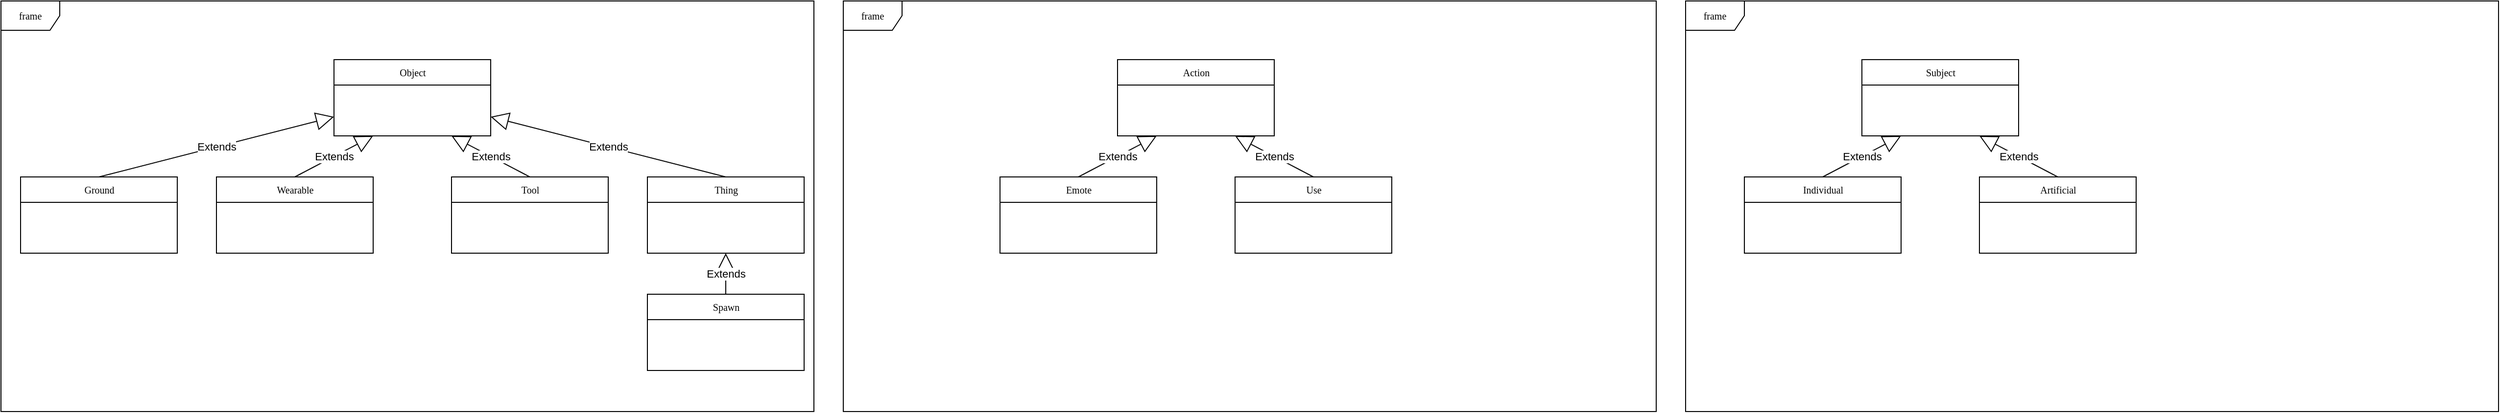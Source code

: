 <mxfile version="20.5.1" type="github">
  <diagram name="Page-1" id="c4acf3e9-155e-7222-9cf6-157b1a14988f">
    <mxGraphModel dx="1422" dy="794" grid="1" gridSize="10" guides="1" tooltips="1" connect="1" arrows="1" fold="1" page="1" pageScale="1" pageWidth="850" pageHeight="1100" background="none" math="0" shadow="0">
      <root>
        <mxCell id="0" />
        <mxCell id="1" parent="0" />
        <mxCell id="FVC9QJmc9NhU3NMrlnpt-19" value="frame" style="shape=umlFrame;whiteSpace=wrap;html=1;rounded=0;shadow=0;comic=0;labelBackgroundColor=none;strokeWidth=1;fontFamily=Verdana;fontSize=10;align=center;" vertex="1" parent="1">
          <mxGeometry x="1740" y="20" width="830" height="420" as="geometry" />
        </mxCell>
        <mxCell id="FVC9QJmc9NhU3NMrlnpt-18" value="frame" style="shape=umlFrame;whiteSpace=wrap;html=1;rounded=0;shadow=0;comic=0;labelBackgroundColor=none;strokeWidth=1;fontFamily=Verdana;fontSize=10;align=center;" vertex="1" parent="1">
          <mxGeometry x="880" y="20" width="830" height="420" as="geometry" />
        </mxCell>
        <mxCell id="17acba5748e5396b-1" value="frame" style="shape=umlFrame;whiteSpace=wrap;html=1;rounded=0;shadow=0;comic=0;labelBackgroundColor=none;strokeWidth=1;fontFamily=Verdana;fontSize=10;align=center;" parent="1" vertex="1">
          <mxGeometry x="20" y="20" width="830" height="420" as="geometry" />
        </mxCell>
        <mxCell id="17acba5748e5396b-20" value="Object" style="swimlane;html=1;fontStyle=0;childLayout=stackLayout;horizontal=1;startSize=26;fillColor=none;horizontalStack=0;resizeParent=1;resizeLast=0;collapsible=1;marginBottom=0;swimlaneFillColor=#ffffff;rounded=0;shadow=0;comic=0;labelBackgroundColor=none;strokeWidth=1;fontFamily=Verdana;fontSize=10;align=center;" parent="1" vertex="1">
          <mxGeometry x="360" y="80" width="160" height="78" as="geometry" />
        </mxCell>
        <mxCell id="FVC9QJmc9NhU3NMrlnpt-1" value="Action" style="swimlane;html=1;fontStyle=0;childLayout=stackLayout;horizontal=1;startSize=26;fillColor=none;horizontalStack=0;resizeParent=1;resizeLast=0;collapsible=1;marginBottom=0;swimlaneFillColor=#ffffff;rounded=0;shadow=0;comic=0;labelBackgroundColor=none;strokeWidth=1;fontFamily=Verdana;fontSize=10;align=center;" vertex="1" parent="1">
          <mxGeometry x="1160" y="80" width="160" height="78" as="geometry" />
        </mxCell>
        <mxCell id="FVC9QJmc9NhU3NMrlnpt-2" value="Subject" style="swimlane;html=1;fontStyle=0;childLayout=stackLayout;horizontal=1;startSize=26;fillColor=none;horizontalStack=0;resizeParent=1;resizeLast=0;collapsible=1;marginBottom=0;swimlaneFillColor=#ffffff;rounded=0;shadow=0;comic=0;labelBackgroundColor=none;strokeWidth=1;fontFamily=Verdana;fontSize=10;align=center;" vertex="1" parent="1">
          <mxGeometry x="1920" y="80" width="160" height="78" as="geometry" />
        </mxCell>
        <mxCell id="FVC9QJmc9NhU3NMrlnpt-3" value="Ground" style="swimlane;html=1;fontStyle=0;childLayout=stackLayout;horizontal=1;startSize=26;fillColor=none;horizontalStack=0;resizeParent=1;resizeLast=0;collapsible=1;marginBottom=0;swimlaneFillColor=#ffffff;rounded=0;shadow=0;comic=0;labelBackgroundColor=none;strokeWidth=1;fontFamily=Verdana;fontSize=10;align=center;" vertex="1" parent="1">
          <mxGeometry x="40" y="200" width="160" height="78" as="geometry" />
        </mxCell>
        <mxCell id="FVC9QJmc9NhU3NMrlnpt-4" value="Wearable" style="swimlane;html=1;fontStyle=0;childLayout=stackLayout;horizontal=1;startSize=26;fillColor=none;horizontalStack=0;resizeParent=1;resizeLast=0;collapsible=1;marginBottom=0;swimlaneFillColor=#ffffff;rounded=0;shadow=0;comic=0;labelBackgroundColor=none;strokeWidth=1;fontFamily=Verdana;fontSize=10;align=center;" vertex="1" parent="1">
          <mxGeometry x="240" y="200" width="160" height="78" as="geometry" />
        </mxCell>
        <mxCell id="FVC9QJmc9NhU3NMrlnpt-5" value="Tool" style="swimlane;html=1;fontStyle=0;childLayout=stackLayout;horizontal=1;startSize=26;fillColor=none;horizontalStack=0;resizeParent=1;resizeLast=0;collapsible=1;marginBottom=0;swimlaneFillColor=#ffffff;rounded=0;shadow=0;comic=0;labelBackgroundColor=none;strokeWidth=1;fontFamily=Verdana;fontSize=10;align=center;" vertex="1" parent="1">
          <mxGeometry x="480" y="200" width="160" height="78" as="geometry" />
        </mxCell>
        <mxCell id="FVC9QJmc9NhU3NMrlnpt-6" value="Thing" style="swimlane;html=1;fontStyle=0;childLayout=stackLayout;horizontal=1;startSize=26;fillColor=none;horizontalStack=0;resizeParent=1;resizeLast=0;collapsible=1;marginBottom=0;swimlaneFillColor=#ffffff;rounded=0;shadow=0;comic=0;labelBackgroundColor=none;strokeWidth=1;fontFamily=Verdana;fontSize=10;align=center;" vertex="1" parent="1">
          <mxGeometry x="680" y="200" width="160" height="78" as="geometry" />
        </mxCell>
        <mxCell id="FVC9QJmc9NhU3NMrlnpt-7" value="Emote" style="swimlane;html=1;fontStyle=0;childLayout=stackLayout;horizontal=1;startSize=26;fillColor=none;horizontalStack=0;resizeParent=1;resizeLast=0;collapsible=1;marginBottom=0;swimlaneFillColor=#ffffff;rounded=0;shadow=0;comic=0;labelBackgroundColor=none;strokeWidth=1;fontFamily=Verdana;fontSize=10;align=center;" vertex="1" parent="1">
          <mxGeometry x="1040" y="200" width="160" height="78" as="geometry" />
        </mxCell>
        <mxCell id="FVC9QJmc9NhU3NMrlnpt-8" value="Use" style="swimlane;html=1;fontStyle=0;childLayout=stackLayout;horizontal=1;startSize=26;fillColor=none;horizontalStack=0;resizeParent=1;resizeLast=0;collapsible=1;marginBottom=0;swimlaneFillColor=#ffffff;rounded=0;shadow=0;comic=0;labelBackgroundColor=none;strokeWidth=1;fontFamily=Verdana;fontSize=10;align=center;" vertex="1" parent="1">
          <mxGeometry x="1280" y="200" width="160" height="78" as="geometry" />
        </mxCell>
        <mxCell id="FVC9QJmc9NhU3NMrlnpt-9" value="Individual" style="swimlane;html=1;fontStyle=0;childLayout=stackLayout;horizontal=1;startSize=26;fillColor=none;horizontalStack=0;resizeParent=1;resizeLast=0;collapsible=1;marginBottom=0;swimlaneFillColor=#ffffff;rounded=0;shadow=0;comic=0;labelBackgroundColor=none;strokeWidth=1;fontFamily=Verdana;fontSize=10;align=center;" vertex="1" parent="1">
          <mxGeometry x="1800" y="200" width="160" height="78" as="geometry" />
        </mxCell>
        <mxCell id="FVC9QJmc9NhU3NMrlnpt-10" value="Artificial" style="swimlane;html=1;fontStyle=0;childLayout=stackLayout;horizontal=1;startSize=26;fillColor=none;horizontalStack=0;resizeParent=1;resizeLast=0;collapsible=1;marginBottom=0;swimlaneFillColor=#ffffff;rounded=0;shadow=0;comic=0;labelBackgroundColor=none;strokeWidth=1;fontFamily=Verdana;fontSize=10;align=center;" vertex="1" parent="1">
          <mxGeometry x="2040" y="200" width="160" height="78" as="geometry" />
        </mxCell>
        <mxCell id="FVC9QJmc9NhU3NMrlnpt-11" value="Spawn" style="swimlane;html=1;fontStyle=0;childLayout=stackLayout;horizontal=1;startSize=26;fillColor=none;horizontalStack=0;resizeParent=1;resizeLast=0;collapsible=1;marginBottom=0;swimlaneFillColor=#ffffff;rounded=0;shadow=0;comic=0;labelBackgroundColor=none;strokeWidth=1;fontFamily=Verdana;fontSize=10;align=center;" vertex="1" parent="1">
          <mxGeometry x="680" y="320" width="160" height="78" as="geometry" />
        </mxCell>
        <mxCell id="FVC9QJmc9NhU3NMrlnpt-12" value="Extends" style="endArrow=block;endSize=16;endFill=0;html=1;rounded=0;entryX=0;entryY=0.75;entryDx=0;entryDy=0;exitX=0.5;exitY=0;exitDx=0;exitDy=0;" edge="1" parent="1" source="FVC9QJmc9NhU3NMrlnpt-3" target="17acba5748e5396b-20">
          <mxGeometry width="160" relative="1" as="geometry">
            <mxPoint x="130" y="240" as="sourcePoint" />
            <mxPoint x="290" y="240" as="targetPoint" />
          </mxGeometry>
        </mxCell>
        <mxCell id="FVC9QJmc9NhU3NMrlnpt-13" value="Extends" style="endArrow=block;endSize=16;endFill=0;html=1;rounded=0;exitX=0.5;exitY=0;exitDx=0;exitDy=0;entryX=0.25;entryY=1;entryDx=0;entryDy=0;" edge="1" parent="1" source="FVC9QJmc9NhU3NMrlnpt-4" target="17acba5748e5396b-20">
          <mxGeometry width="160" relative="1" as="geometry">
            <mxPoint x="-130" y="230" as="sourcePoint" />
            <mxPoint x="90" y="130" as="targetPoint" />
          </mxGeometry>
        </mxCell>
        <mxCell id="FVC9QJmc9NhU3NMrlnpt-14" value="Extends" style="endArrow=block;endSize=16;endFill=0;html=1;rounded=0;entryX=1;entryY=0.75;entryDx=0;entryDy=0;exitX=0.5;exitY=0;exitDx=0;exitDy=0;" edge="1" parent="1" source="FVC9QJmc9NhU3NMrlnpt-6" target="17acba5748e5396b-20">
          <mxGeometry width="160" relative="1" as="geometry">
            <mxPoint x="280" y="400" as="sourcePoint" />
            <mxPoint x="440" y="400" as="targetPoint" />
          </mxGeometry>
        </mxCell>
        <mxCell id="FVC9QJmc9NhU3NMrlnpt-15" value="Extends" style="endArrow=block;endSize=16;endFill=0;html=1;rounded=0;entryX=0.75;entryY=1;entryDx=0;entryDy=0;exitX=0.5;exitY=0;exitDx=0;exitDy=0;" edge="1" parent="1" source="FVC9QJmc9NhU3NMrlnpt-5" target="17acba5748e5396b-20">
          <mxGeometry width="160" relative="1" as="geometry">
            <mxPoint x="300" y="340" as="sourcePoint" />
            <mxPoint x="460" y="340" as="targetPoint" />
          </mxGeometry>
        </mxCell>
        <mxCell id="FVC9QJmc9NhU3NMrlnpt-16" value="Extends" style="endArrow=block;endSize=16;endFill=0;html=1;rounded=0;entryX=0.5;entryY=1;entryDx=0;entryDy=0;exitX=0.5;exitY=0;exitDx=0;exitDy=0;" edge="1" parent="1" source="FVC9QJmc9NhU3NMrlnpt-11" target="FVC9QJmc9NhU3NMrlnpt-6">
          <mxGeometry width="160" relative="1" as="geometry">
            <mxPoint x="510" y="430" as="sourcePoint" />
            <mxPoint x="670" y="430" as="targetPoint" />
          </mxGeometry>
        </mxCell>
        <mxCell id="FVC9QJmc9NhU3NMrlnpt-20" value="Extends" style="endArrow=block;endSize=16;endFill=0;html=1;rounded=0;entryX=0.25;entryY=1;entryDx=0;entryDy=0;exitX=0.5;exitY=0;exitDx=0;exitDy=0;" edge="1" parent="1" source="FVC9QJmc9NhU3NMrlnpt-7" target="FVC9QJmc9NhU3NMrlnpt-1">
          <mxGeometry width="160" relative="1" as="geometry">
            <mxPoint x="1480" y="360" as="sourcePoint" />
            <mxPoint x="1640" y="360" as="targetPoint" />
          </mxGeometry>
        </mxCell>
        <mxCell id="FVC9QJmc9NhU3NMrlnpt-21" value="Extends" style="endArrow=block;endSize=16;endFill=0;html=1;rounded=0;entryX=0.75;entryY=1;entryDx=0;entryDy=0;exitX=0.5;exitY=0;exitDx=0;exitDy=0;" edge="1" parent="1" source="FVC9QJmc9NhU3NMrlnpt-10" target="FVC9QJmc9NhU3NMrlnpt-2">
          <mxGeometry width="160" relative="1" as="geometry">
            <mxPoint x="1480" y="360" as="sourcePoint" />
            <mxPoint x="1640" y="360" as="targetPoint" />
          </mxGeometry>
        </mxCell>
        <mxCell id="FVC9QJmc9NhU3NMrlnpt-22" value="Extends" style="endArrow=block;endSize=16;endFill=0;html=1;rounded=0;entryX=0.25;entryY=1;entryDx=0;entryDy=0;exitX=0.5;exitY=0;exitDx=0;exitDy=0;" edge="1" parent="1" source="FVC9QJmc9NhU3NMrlnpt-9" target="FVC9QJmc9NhU3NMrlnpt-2">
          <mxGeometry width="160" relative="1" as="geometry">
            <mxPoint x="1480" y="360" as="sourcePoint" />
            <mxPoint x="1640" y="360" as="targetPoint" />
          </mxGeometry>
        </mxCell>
        <mxCell id="FVC9QJmc9NhU3NMrlnpt-23" value="Extends" style="endArrow=block;endSize=16;endFill=0;html=1;rounded=0;exitX=0.5;exitY=0;exitDx=0;exitDy=0;entryX=0.75;entryY=1;entryDx=0;entryDy=0;" edge="1" parent="1" source="FVC9QJmc9NhU3NMrlnpt-8" target="FVC9QJmc9NhU3NMrlnpt-1">
          <mxGeometry width="160" relative="1" as="geometry">
            <mxPoint x="1480" y="360" as="sourcePoint" />
            <mxPoint x="1640" y="360" as="targetPoint" />
          </mxGeometry>
        </mxCell>
      </root>
    </mxGraphModel>
  </diagram>
</mxfile>
